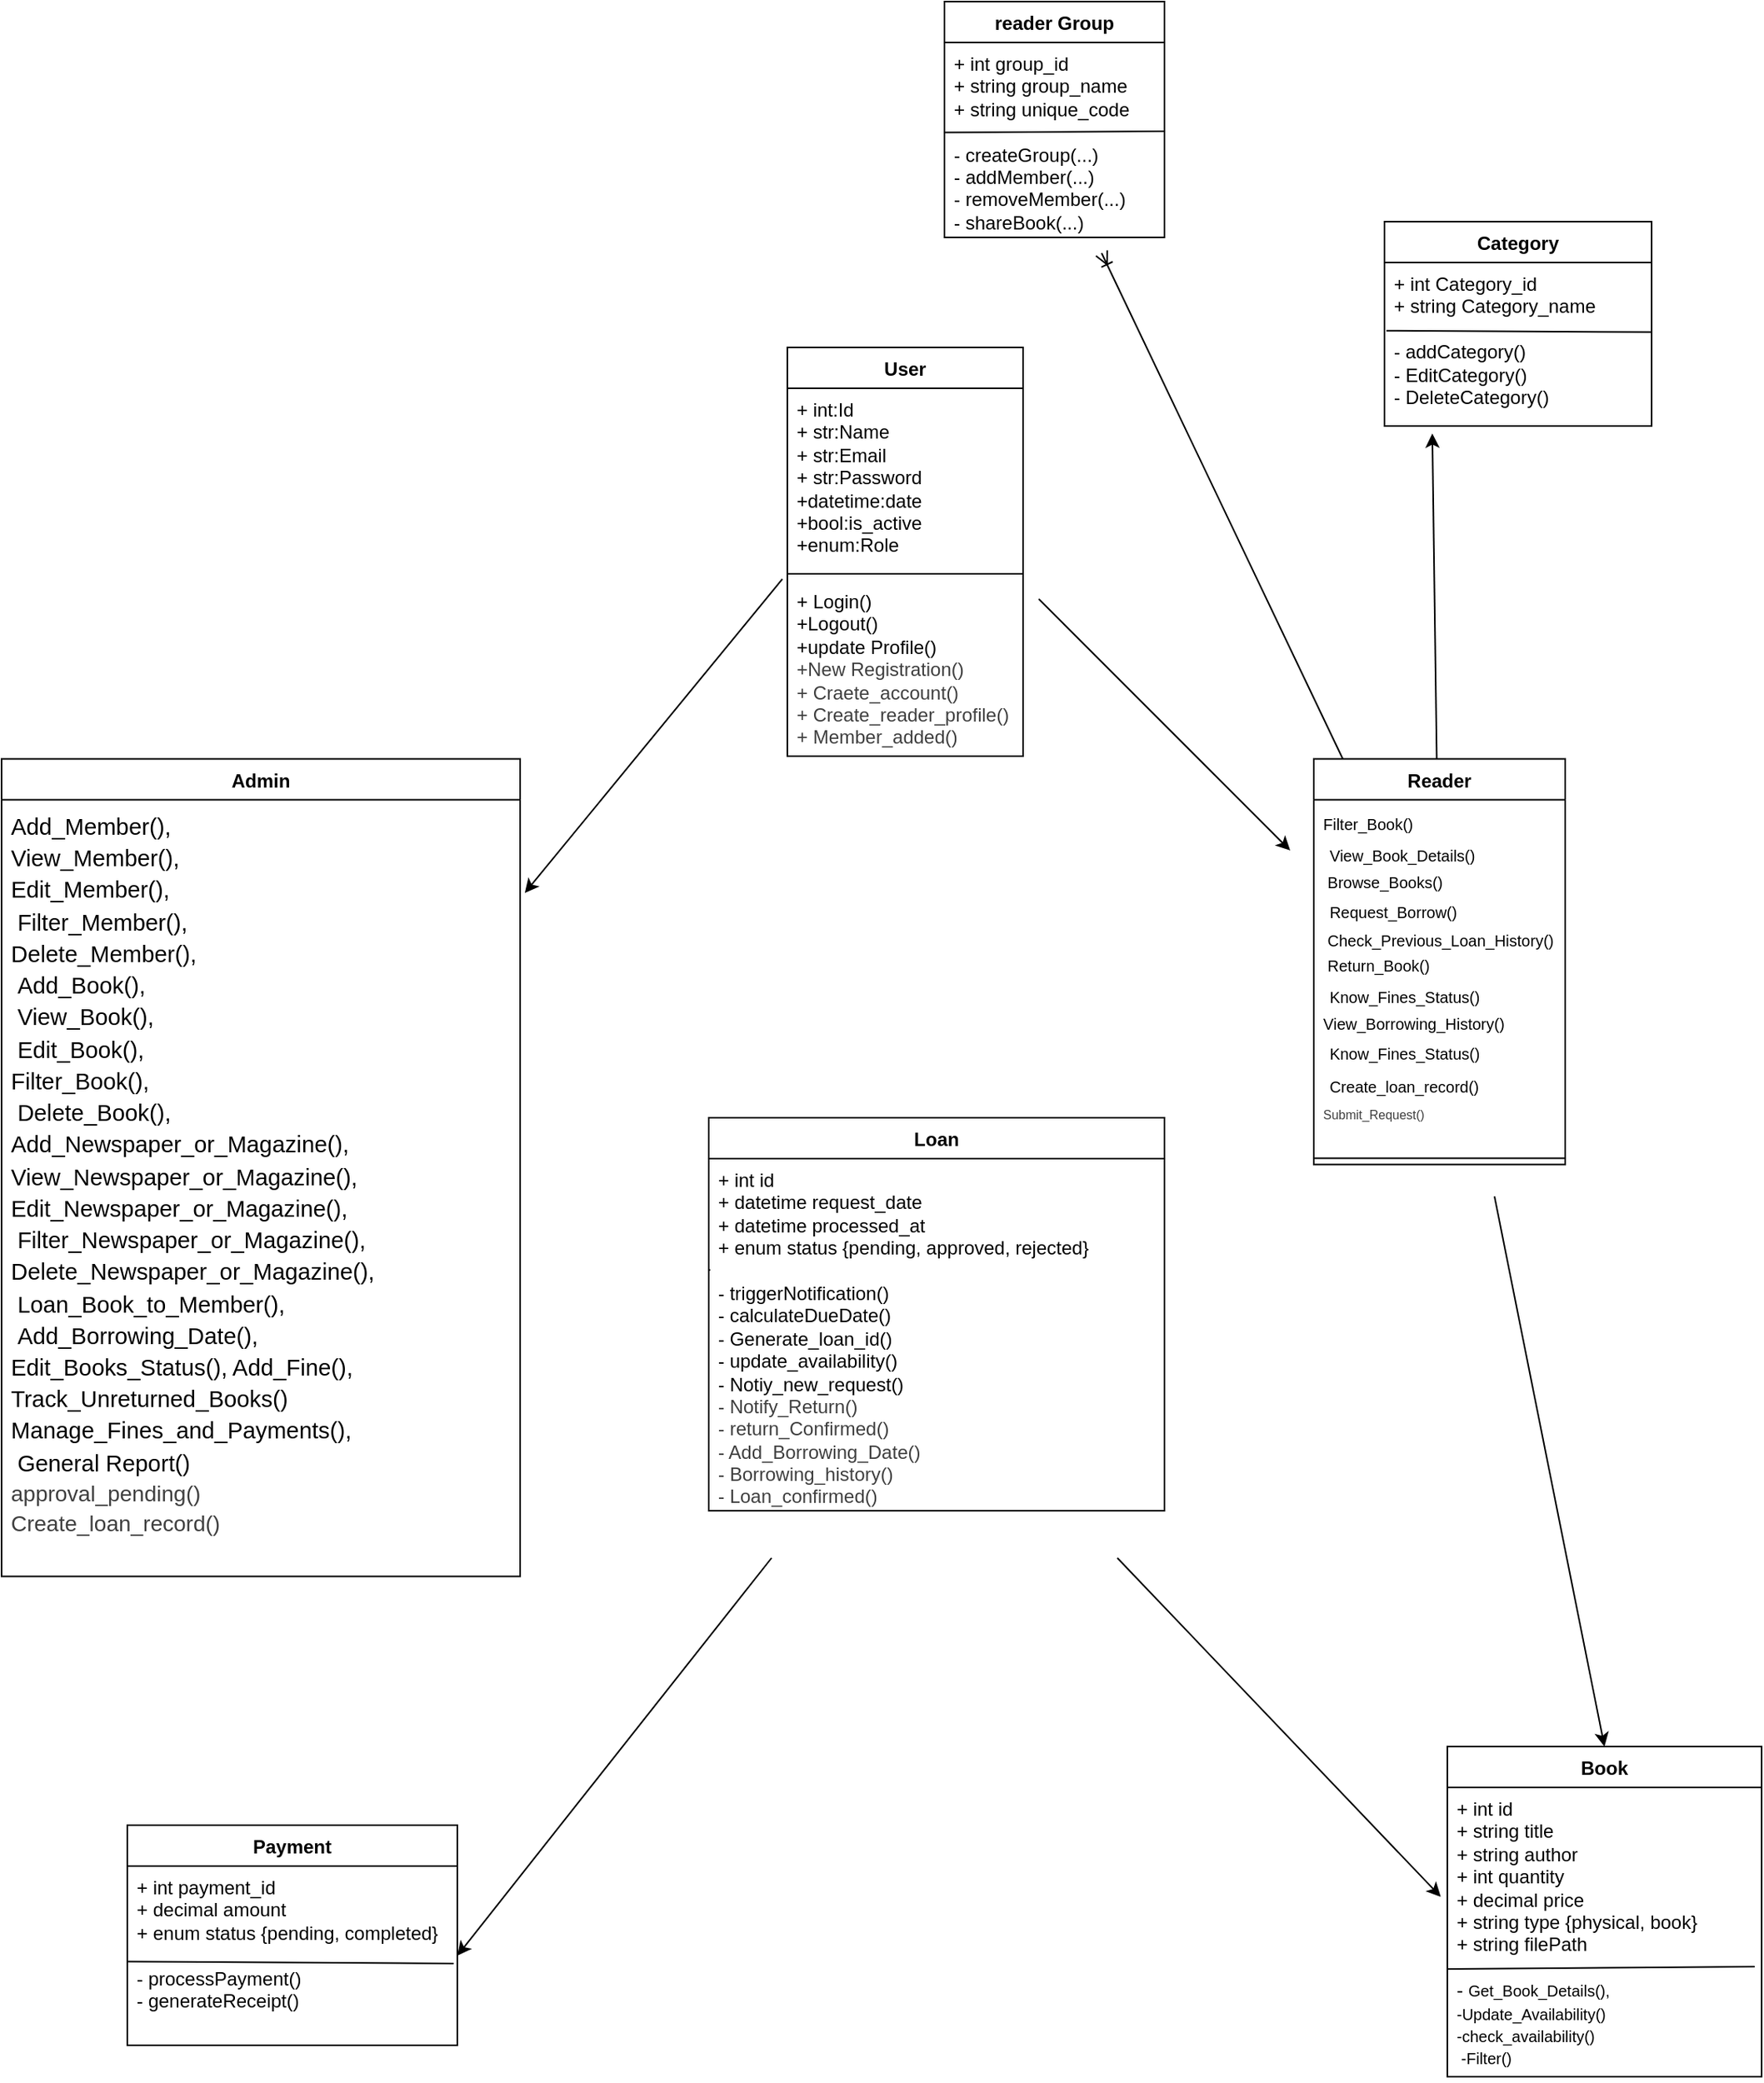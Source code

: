 <mxfile>
    <diagram id="x1e0RU7EgKKnYZVx7uau" name="Page-1">
        <mxGraphModel dx="5458" dy="1806" grid="1" gridSize="10" guides="1" tooltips="1" connect="1" arrows="1" fold="1" page="1" pageScale="1" pageWidth="850" pageHeight="1100" math="0" shadow="0">
            <root>
                <mxCell id="0"/>
                <mxCell id="1" parent="0"/>
                <mxCell id="2" value="User" style="swimlane;fontStyle=1;align=center;verticalAlign=top;childLayout=stackLayout;horizontal=1;startSize=26;horizontalStack=0;resizeParent=1;resizeParentMax=0;resizeLast=0;collapsible=1;marginBottom=0;whiteSpace=wrap;html=1;" parent="1" vertex="1">
                    <mxGeometry x="-2510" y="-70" width="150" height="260" as="geometry">
                        <mxRectangle x="-1910" y="150" width="70" height="30" as="alternateBounds"/>
                    </mxGeometry>
                </mxCell>
                <mxCell id="3" value="+ int:Id&lt;div&gt;&lt;div&gt;+ str:Name&lt;/div&gt;&lt;/div&gt;&lt;div&gt;+ str:Email&lt;/div&gt;&lt;div&gt;+ str:Password&lt;/div&gt;&lt;div&gt;+datetime:date&lt;/div&gt;&lt;div&gt;+bool:is_active&lt;/div&gt;&lt;div&gt;+enum:Role&lt;/div&gt;" style="text;strokeColor=none;fillColor=none;align=left;verticalAlign=top;spacingLeft=4;spacingRight=4;overflow=hidden;rotatable=0;points=[[0,0.5],[1,0.5]];portConstraint=eastwest;whiteSpace=wrap;html=1;" parent="2" vertex="1">
                    <mxGeometry y="26" width="150" height="114" as="geometry"/>
                </mxCell>
                <mxCell id="4" value="" style="line;strokeWidth=1;fillColor=none;align=left;verticalAlign=middle;spacingTop=-1;spacingLeft=3;spacingRight=3;rotatable=0;labelPosition=right;points=[];portConstraint=eastwest;strokeColor=inherit;" parent="2" vertex="1">
                    <mxGeometry y="140" width="150" height="8" as="geometry"/>
                </mxCell>
                <mxCell id="5" value="+ Login()&lt;div&gt;+Logout()&lt;/div&gt;&lt;div&gt;+update Profile()&lt;br&gt;&lt;span style=&quot;color: rgb(63, 63, 63);&quot;&gt;+New Registration()&lt;br&gt;+ Craete_account()&lt;br&gt;+ Create_reader_profile()&lt;br&gt;+&amp;nbsp;&lt;/span&gt;&lt;span style=&quot;color: rgb(63, 63, 63); text-align: center; text-wrap-mode: nowrap; background-color: transparent;&quot;&gt;&lt;font style=&quot;font-size: 12px;&quot;&gt;Member_added()&lt;/font&gt;&lt;/span&gt;&lt;/div&gt;" style="text;strokeColor=none;fillColor=none;align=left;verticalAlign=top;spacingLeft=4;spacingRight=4;overflow=hidden;rotatable=0;points=[[0,0.5],[1,0.5]];portConstraint=eastwest;whiteSpace=wrap;html=1;" parent="2" vertex="1">
                    <mxGeometry y="148" width="150" height="112" as="geometry"/>
                </mxCell>
                <mxCell id="97" style="edgeStyle=none;html=1;entryX=0.5;entryY=0;entryDx=0;entryDy=0;" parent="1" target="25" edge="1">
                    <mxGeometry relative="1" as="geometry">
                        <mxPoint x="-2060" y="470" as="sourcePoint"/>
                    </mxGeometry>
                </mxCell>
                <mxCell id="99" style="edgeStyle=none;html=1;endArrow=ERoneToMany;endFill=0;" parent="1" source="6" edge="1">
                    <mxGeometry relative="1" as="geometry">
                        <mxPoint x="-2310" y="-130.0" as="targetPoint"/>
                    </mxGeometry>
                </mxCell>
                <mxCell id="6" value="Reader" style="swimlane;fontStyle=1;align=center;verticalAlign=top;childLayout=stackLayout;horizontal=1;startSize=26;horizontalStack=0;resizeParent=1;resizeParentMax=0;resizeLast=0;collapsible=1;marginBottom=0;whiteSpace=wrap;html=1;" parent="1" vertex="1">
                    <mxGeometry x="-2175" y="191.75" width="160" height="258" as="geometry">
                        <mxRectangle x="-1910" y="150" width="70" height="30" as="alternateBounds"/>
                    </mxGeometry>
                </mxCell>
                <mxCell id="9" value="&lt;span id=&quot;docs-internal-guid-d5bd0649-7fff-efe1-2169-80392d77cdc2&quot;&gt;&lt;p style=&quot;line-height:1.38;margin-top:0pt;margin-bottom:0pt;&quot; dir=&quot;ltr&quot;&gt;&lt;span style=&quot;font-family: Arial, sans-serif; color: rgb(0, 0, 0); background-color: transparent; font-variant-numeric: normal; font-variant-east-asian: normal; font-variant-alternates: normal; font-variant-position: normal; font-variant-emoji: normal; vertical-align: baseline; white-space-collapse: preserve;&quot;&gt;&lt;font style=&quot;font-size: 10px;&quot;&gt;Filter_Book()&lt;/font&gt;&lt;/span&gt;&lt;/p&gt;&lt;p style=&quot;line-height:1.38;margin-top:0pt;margin-bottom:0pt;&quot; dir=&quot;ltr&quot;&gt;&lt;span style=&quot;font-size: 11pt; font-family: Arial, sans-serif; color: rgb(0, 0, 0); background-color: transparent; font-variant-numeric: normal; font-variant-east-asian: normal; font-variant-alternates: normal; font-variant-position: normal; font-variant-emoji: normal; vertical-align: baseline; white-space-collapse: preserve;&quot;&gt;&amp;nbsp;&lt;/span&gt;&lt;span style=&quot;font-family: Arial, sans-serif; color: rgb(0, 0, 0); background-color: transparent; font-variant-numeric: normal; font-variant-east-asian: normal; font-variant-alternates: normal; font-variant-position: normal; font-variant-emoji: normal; vertical-align: baseline; white-space-collapse: preserve;&quot;&gt;&lt;font style=&quot;font-size: 10px;&quot;&gt;View_Book_Details()&lt;/font&gt;&lt;/span&gt;&lt;/p&gt;&lt;p style=&quot;line-height:1.38;margin-top:0pt;margin-bottom:0pt;&quot; dir=&quot;ltr&quot;&gt;&lt;span style=&quot;font-family: Arial, sans-serif; color: rgb(0, 0, 0); background-color: transparent; font-variant-numeric: normal; font-variant-east-asian: normal; font-variant-alternates: normal; font-variant-position: normal; font-variant-emoji: normal; vertical-align: baseline; white-space-collapse: preserve;&quot;&gt;&lt;font style=&quot;font-size: 10px;&quot;&gt;&amp;nbsp;Browse_Books()&lt;/font&gt;&lt;/span&gt;&lt;/p&gt;&lt;p style=&quot;line-height:1.38;margin-top:0pt;margin-bottom:0pt;&quot; dir=&quot;ltr&quot;&gt;&lt;span style=&quot;font-size: 11pt; font-family: Arial, sans-serif; color: rgb(0, 0, 0); background-color: transparent; font-variant-numeric: normal; font-variant-east-asian: normal; font-variant-alternates: normal; font-variant-position: normal; font-variant-emoji: normal; vertical-align: baseline; white-space-collapse: preserve;&quot;&gt;&amp;nbsp;&lt;/span&gt;&lt;span style=&quot;font-family: Arial, sans-serif; color: rgb(0, 0, 0); background-color: transparent; font-variant-numeric: normal; font-variant-east-asian: normal; font-variant-alternates: normal; font-variant-position: normal; font-variant-emoji: normal; vertical-align: baseline; white-space-collapse: preserve;&quot;&gt;&lt;font style=&quot;font-size: 10px;&quot;&gt;Request_Borrow()&lt;/font&gt;&lt;/span&gt;&lt;/p&gt;&lt;p style=&quot;line-height:1.38;margin-top:0pt;margin-bottom:0pt;&quot; dir=&quot;ltr&quot;&gt;&lt;span style=&quot;font-family: Arial, sans-serif; color: rgb(0, 0, 0); background-color: transparent; font-variant-numeric: normal; font-variant-east-asian: normal; font-variant-alternates: normal; font-variant-position: normal; font-variant-emoji: normal; vertical-align: baseline; white-space-collapse: preserve;&quot;&gt;&lt;font style=&quot;font-size: 10px;&quot;&gt;&amp;nbsp;Check_Previous_Loan_History()&lt;/font&gt;&lt;/span&gt;&lt;/p&gt;&lt;p style=&quot;line-height:1.38;margin-top:0pt;margin-bottom:0pt;&quot; dir=&quot;ltr&quot;&gt;&lt;span style=&quot;font-family: Arial, sans-serif; color: rgb(0, 0, 0); background-color: transparent; font-variant-numeric: normal; font-variant-east-asian: normal; font-variant-alternates: normal; font-variant-position: normal; font-variant-emoji: normal; vertical-align: baseline; white-space-collapse: preserve;&quot;&gt;&lt;font style=&quot;font-size: 10px;&quot;&gt;&amp;nbsp;Return_Book()&lt;/font&gt;&lt;/span&gt;&lt;/p&gt;&lt;p style=&quot;line-height:1.38;margin-top:0pt;margin-bottom:0pt;&quot; dir=&quot;ltr&quot;&gt;&lt;span style=&quot;font-size: 11pt; font-family: Arial, sans-serif; color: rgb(0, 0, 0); background-color: transparent; font-variant-numeric: normal; font-variant-east-asian: normal; font-variant-alternates: normal; font-variant-position: normal; font-variant-emoji: normal; vertical-align: baseline; white-space-collapse: preserve;&quot;&gt;&amp;nbsp;&lt;/span&gt;&lt;span style=&quot;font-family: Arial, sans-serif; color: rgb(0, 0, 0); background-color: transparent; font-variant-numeric: normal; font-variant-east-asian: normal; font-variant-alternates: normal; font-variant-position: normal; font-variant-emoji: normal; vertical-align: baseline; white-space-collapse: preserve;&quot;&gt;&lt;font style=&quot;font-size: 10px;&quot;&gt;Know_Fines_Status()&lt;/font&gt;&lt;/span&gt;&lt;/p&gt;&lt;p style=&quot;line-height:1.38;margin-top:0pt;margin-bottom:0pt;&quot; dir=&quot;ltr&quot;&gt;&lt;span style=&quot;font-family: Arial, sans-serif; color: rgb(0, 0, 0); background-color: transparent; font-variant-numeric: normal; font-variant-east-asian: normal; font-variant-alternates: normal; font-variant-position: normal; font-variant-emoji: normal; vertical-align: baseline; white-space-collapse: preserve;&quot;&gt;&lt;font style=&quot;font-size: 10px;&quot;&gt;View_Borrowing_History()&lt;/font&gt;&lt;/span&gt;&lt;/p&gt;&lt;p style=&quot;line-height:1.38;margin-top:0pt;margin-bottom:0pt;&quot; dir=&quot;ltr&quot;&gt;&lt;span style=&quot;font-family: Arial, sans-serif; color: rgb(0, 0, 0); background-color: transparent; font-variant-numeric: normal; font-variant-east-asian: normal; font-variant-alternates: normal; font-variant-position: normal; font-variant-emoji: normal; vertical-align: baseline; white-space-collapse: preserve;&quot;&gt;&lt;font style=&quot;font-size: 10px;&quot;&gt;&lt;span style=&quot;font-variant-numeric: normal; font-variant-east-asian: normal; font-variant-alternates: normal; font-variant-position: normal; font-variant-emoji: normal; background-color: transparent; font-size: 11pt; vertical-align: baseline; color: rgb(0, 0, 0);&quot;&gt;&amp;nbsp;&lt;/span&gt;&lt;span style=&quot;font-size: 12px; font-variant-numeric: normal; font-variant-east-asian: normal; font-variant-alternates: normal; font-variant-position: normal; font-variant-emoji: normal; background-color: transparent; vertical-align: baseline; color: rgb(0, 0, 0);&quot;&gt;&lt;font style=&quot;font-size: 10px;&quot;&gt;Know_Fines_Status()&lt;br&gt;&lt;span style=&quot;font-variant-numeric: normal; font-variant-east-asian: normal; font-variant-alternates: normal; font-variant-position: normal; font-variant-emoji: normal; background-color: transparent; font-size: 11pt; vertical-align: baseline; color: rgb(0, 0, 0);&quot;&gt;&amp;nbsp;&lt;/span&gt;&lt;span style=&quot;font-size: 12px; font-variant-numeric: normal; font-variant-east-asian: normal; font-variant-alternates: normal; font-variant-position: normal; font-variant-emoji: normal; background-color: transparent; vertical-align: baseline; color: rgb(0, 0, 0);&quot;&gt;&lt;font style=&quot;font-size: 10px;&quot;&gt;Create_loan_record()&lt;br/&gt;&lt;span style=&quot;color: rgb(63, 63, 63); font-family: Helvetica; font-size: 8px; text-align: center; white-space: nowrap;&quot;&gt;Submit_Request()&lt;/span&gt;&lt;/font&gt;&lt;/span&gt;&lt;/font&gt;&lt;/span&gt;&lt;/font&gt;&lt;/span&gt;&lt;/p&gt;&lt;br&gt;&lt;/span&gt;" style="text;strokeColor=none;fillColor=none;align=left;verticalAlign=top;spacingLeft=4;spacingRight=4;overflow=hidden;rotatable=0;points=[[0,0.5],[1,0.5]];portConstraint=eastwest;whiteSpace=wrap;html=1;" parent="6" vertex="1">
                    <mxGeometry y="26" width="160" height="224" as="geometry"/>
                </mxCell>
                <mxCell id="7" value="" style="line;strokeWidth=1;fillColor=none;align=left;verticalAlign=middle;spacingTop=-1;spacingLeft=3;spacingRight=3;rotatable=0;labelPosition=right;points=[];portConstraint=eastwest;strokeColor=inherit;" parent="6" vertex="1">
                    <mxGeometry y="250" width="160" height="8" as="geometry"/>
                </mxCell>
                <mxCell id="19" value="Loan" style="swimlane;fontStyle=1;align=center;verticalAlign=top;childLayout=stackLayout;horizontal=1;startSize=26;horizontalStack=0;resizeParent=1;resizeParentMax=0;resizeLast=0;collapsible=1;marginBottom=0;whiteSpace=wrap;html=1;" parent="1" vertex="1">
                    <mxGeometry x="-2560" y="420" width="290" height="250" as="geometry">
                        <mxRectangle x="-1910" y="150" width="70" height="30" as="alternateBounds"/>
                    </mxGeometry>
                </mxCell>
                <mxCell id="20" value="&lt;div&gt;&lt;font color=&quot;#000000&quot;&gt;+ int id&lt;/font&gt;&lt;/div&gt;&lt;div&gt;&lt;font color=&quot;#000000&quot;&gt;+ datetime request_date&lt;/font&gt;&lt;/div&gt;&lt;div&gt;&lt;font color=&quot;#000000&quot;&gt;+ datetime processed_at&lt;/font&gt;&lt;/div&gt;&lt;div&gt;&lt;font color=&quot;#000000&quot;&gt;+ enum status {pending, approved, rejected}&lt;/font&gt;&lt;/div&gt;&lt;div&gt;&lt;br&gt;&lt;/div&gt;&lt;div&gt;&lt;font color=&quot;#000000&quot;&gt;- triggerNotification()&amp;nbsp;&lt;/font&gt;&lt;/div&gt;&lt;div&gt;&lt;font color=&quot;#000000&quot;&gt;- calculateDueDate()&lt;br&gt;&lt;span style=&quot;color: rgb(0, 0, 0);&quot;&gt;- Generate_loan_id()&lt;/span&gt;&lt;/font&gt;&lt;/div&gt;&lt;div&gt;&lt;font color=&quot;#000000&quot;&gt;- update_availability&lt;/font&gt;&lt;span style=&quot;color: rgb(0, 0, 0); background-color: transparent;&quot;&gt;()&lt;br&gt;&lt;/span&gt;&lt;span style=&quot;background-color: transparent;&quot;&gt;- Notiy_new_request&lt;/span&gt;&lt;span style=&quot;color: rgb(0, 0, 0); background-color: transparent;&quot;&gt;()&lt;/span&gt;&lt;span style=&quot;background-color: transparent;&quot;&gt;&amp;nbsp;&lt;br&gt;&lt;/span&gt;&lt;span style=&quot;color: rgb(63, 63, 63); text-align: center; text-wrap-mode: nowrap;&quot;&gt;&lt;font style=&quot;font-size: 12px;&quot;&gt;- Notify_Return()&lt;br&gt;&lt;span style=&quot;color: rgb(63, 63, 63);&quot;&gt;- return_Confirmed()&lt;br&gt;&lt;span style=&quot;color: rgb(63, 63, 63);&quot;&gt;- Add_Borrowing_Date()&lt;br&gt;- Borrowing_history()&lt;/span&gt;&lt;/span&gt;&lt;/font&gt;&lt;/span&gt;&lt;span style=&quot;background-color: transparent;&quot;&gt;&lt;/span&gt;&lt;/div&gt;&lt;div&gt;&lt;span style=&quot;color: rgb(63, 63, 63); text-align: center; text-wrap-mode: nowrap;&quot;&gt;&lt;font style=&quot;font-size: 12px;&quot;&gt;&lt;span style=&quot;color: rgb(63, 63, 63);&quot;&gt;&lt;span style=&quot;color: rgb(63, 63, 63);&quot;&gt;- Loan_confirmed()&lt;/span&gt;&lt;/span&gt;&lt;/font&gt;&lt;/span&gt;&lt;/div&gt;" style="text;strokeColor=none;fillColor=none;align=left;verticalAlign=top;spacingLeft=4;spacingRight=4;overflow=hidden;rotatable=0;points=[[0,0.5],[1,0.5]];portConstraint=eastwest;whiteSpace=wrap;html=1;" parent="19" vertex="1">
                    <mxGeometry y="26" width="290" height="224" as="geometry"/>
                </mxCell>
                <mxCell id="21" value="" style="endArrow=none;html=1;exitX=0;exitY=0.5;exitDx=0;exitDy=0;" parent="19" target="20" edge="1">
                    <mxGeometry width="50" height="50" relative="1" as="geometry">
                        <mxPoint x="1" y="96.92" as="sourcePoint"/>
                        <mxPoint x="200" y="96.92" as="targetPoint"/>
                    </mxGeometry>
                </mxCell>
                <mxCell id="23" value="Admin" style="swimlane;fontStyle=1;align=center;verticalAlign=top;childLayout=stackLayout;horizontal=1;startSize=26;horizontalStack=0;resizeParent=1;resizeParentMax=0;resizeLast=0;collapsible=1;marginBottom=0;whiteSpace=wrap;html=1;" parent="1" vertex="1">
                    <mxGeometry x="-3010" y="191.75" width="330" height="520" as="geometry">
                        <mxRectangle x="-1910" y="150" width="70" height="30" as="alternateBounds"/>
                    </mxGeometry>
                </mxCell>
                <mxCell id="24" value="&lt;span id=&quot;docs-internal-guid-f97162eb-7fff-5e05-7765-bbf70a759b67&quot;&gt;&lt;p style=&quot;line-height:1.38;margin-top:0pt;margin-bottom:0pt;&quot; dir=&quot;ltr&quot;&gt;&lt;span style=&quot;font-size: 11pt; font-family: Arial, sans-serif; color: rgb(0, 0, 0); background-color: transparent; font-variant-numeric: normal; font-variant-east-asian: normal; font-variant-alternates: normal; font-variant-position: normal; font-variant-emoji: normal; vertical-align: baseline; white-space-collapse: preserve;&quot;&gt;Add_Member(),&lt;/span&gt;&lt;/p&gt;&lt;p style=&quot;line-height:1.38;margin-top:0pt;margin-bottom:0pt;&quot; dir=&quot;ltr&quot;&gt;&lt;span style=&quot;font-size: 11pt; font-family: Arial, sans-serif; color: rgb(0, 0, 0); background-color: transparent; font-variant-numeric: normal; font-variant-east-asian: normal; font-variant-alternates: normal; font-variant-position: normal; font-variant-emoji: normal; vertical-align: baseline; white-space-collapse: preserve;&quot;&gt;View_Member(),&amp;nbsp;&lt;/span&gt;&lt;/p&gt;&lt;p style=&quot;line-height:1.38;margin-top:0pt;margin-bottom:0pt;&quot; dir=&quot;ltr&quot;&gt;&lt;span style=&quot;font-size: 11pt; font-family: Arial, sans-serif; color: rgb(0, 0, 0); background-color: transparent; font-variant-numeric: normal; font-variant-east-asian: normal; font-variant-alternates: normal; font-variant-position: normal; font-variant-emoji: normal; vertical-align: baseline; white-space-collapse: preserve;&quot;&gt;Edit_Member(),&lt;/span&gt;&lt;/p&gt;&lt;p style=&quot;line-height:1.38;margin-top:0pt;margin-bottom:0pt;&quot; dir=&quot;ltr&quot;&gt;&lt;span style=&quot;font-size: 11pt; font-family: Arial, sans-serif; color: rgb(0, 0, 0); background-color: transparent; font-variant-numeric: normal; font-variant-east-asian: normal; font-variant-alternates: normal; font-variant-position: normal; font-variant-emoji: normal; vertical-align: baseline; white-space-collapse: preserve;&quot;&gt;&amp;nbsp;Filter_Member(),&amp;nbsp;&lt;/span&gt;&lt;/p&gt;&lt;p style=&quot;line-height:1.38;margin-top:0pt;margin-bottom:0pt;&quot; dir=&quot;ltr&quot;&gt;&lt;span style=&quot;font-size: 11pt; font-family: Arial, sans-serif; color: rgb(0, 0, 0); background-color: transparent; font-variant-numeric: normal; font-variant-east-asian: normal; font-variant-alternates: normal; font-variant-position: normal; font-variant-emoji: normal; vertical-align: baseline; white-space-collapse: preserve;&quot;&gt;Delete_Member(),&lt;/span&gt;&lt;/p&gt;&lt;p style=&quot;line-height:1.38;margin-top:0pt;margin-bottom:0pt;&quot; dir=&quot;ltr&quot;&gt;&lt;span style=&quot;font-size: 11pt; font-family: Arial, sans-serif; color: rgb(0, 0, 0); background-color: transparent; font-variant-numeric: normal; font-variant-east-asian: normal; font-variant-alternates: normal; font-variant-position: normal; font-variant-emoji: normal; vertical-align: baseline; white-space-collapse: preserve;&quot;&gt;&amp;nbsp;Add_Book(),&lt;/span&gt;&lt;/p&gt;&lt;p style=&quot;line-height:1.38;margin-top:0pt;margin-bottom:0pt;&quot; dir=&quot;ltr&quot;&gt;&lt;span style=&quot;font-size: 11pt; font-family: Arial, sans-serif; color: rgb(0, 0, 0); background-color: transparent; font-variant-numeric: normal; font-variant-east-asian: normal; font-variant-alternates: normal; font-variant-position: normal; font-variant-emoji: normal; vertical-align: baseline; white-space-collapse: preserve;&quot;&gt;&amp;nbsp;View_Book(),&lt;/span&gt;&lt;/p&gt;&lt;p style=&quot;line-height:1.38;margin-top:0pt;margin-bottom:0pt;&quot; dir=&quot;ltr&quot;&gt;&lt;span style=&quot;font-size: 11pt; font-family: Arial, sans-serif; color: rgb(0, 0, 0); background-color: transparent; font-variant-numeric: normal; font-variant-east-asian: normal; font-variant-alternates: normal; font-variant-position: normal; font-variant-emoji: normal; vertical-align: baseline; white-space-collapse: preserve;&quot;&gt;&amp;nbsp;Edit_Book(),&amp;nbsp;&lt;/span&gt;&lt;/p&gt;&lt;p style=&quot;line-height:1.38;margin-top:0pt;margin-bottom:0pt;&quot; dir=&quot;ltr&quot;&gt;&lt;span style=&quot;font-size: 11pt; font-family: Arial, sans-serif; color: rgb(0, 0, 0); background-color: transparent; font-variant-numeric: normal; font-variant-east-asian: normal; font-variant-alternates: normal; font-variant-position: normal; font-variant-emoji: normal; vertical-align: baseline; white-space-collapse: preserve;&quot;&gt;Filter_Book(),&lt;/span&gt;&lt;/p&gt;&lt;p style=&quot;line-height:1.38;margin-top:0pt;margin-bottom:0pt;&quot; dir=&quot;ltr&quot;&gt;&lt;span style=&quot;font-size: 11pt; font-family: Arial, sans-serif; color: rgb(0, 0, 0); background-color: transparent; font-variant-numeric: normal; font-variant-east-asian: normal; font-variant-alternates: normal; font-variant-position: normal; font-variant-emoji: normal; vertical-align: baseline; white-space-collapse: preserve;&quot;&gt;&amp;nbsp;Delete_Book(),&amp;nbsp;&lt;/span&gt;&lt;/p&gt;&lt;p style=&quot;line-height:1.38;margin-top:0pt;margin-bottom:0pt;&quot; dir=&quot;ltr&quot;&gt;&lt;span style=&quot;font-size: 11pt; font-family: Arial, sans-serif; color: rgb(0, 0, 0); background-color: transparent; font-variant-numeric: normal; font-variant-east-asian: normal; font-variant-alternates: normal; font-variant-position: normal; font-variant-emoji: normal; vertical-align: baseline; white-space-collapse: preserve;&quot;&gt;Add_Newspaper_or_Magazine(),&amp;nbsp;&lt;/span&gt;&lt;/p&gt;&lt;p style=&quot;line-height:1.38;margin-top:0pt;margin-bottom:0pt;&quot; dir=&quot;ltr&quot;&gt;&lt;span style=&quot;font-size: 11pt; font-family: Arial, sans-serif; color: rgb(0, 0, 0); background-color: transparent; font-variant-numeric: normal; font-variant-east-asian: normal; font-variant-alternates: normal; font-variant-position: normal; font-variant-emoji: normal; vertical-align: baseline; white-space-collapse: preserve;&quot;&gt;View_Newspaper_or_Magazine(),&amp;nbsp;&lt;/span&gt;&lt;/p&gt;&lt;p style=&quot;line-height:1.38;margin-top:0pt;margin-bottom:0pt;&quot; dir=&quot;ltr&quot;&gt;&lt;span style=&quot;font-size: 11pt; font-family: Arial, sans-serif; color: rgb(0, 0, 0); background-color: transparent; font-variant-numeric: normal; font-variant-east-asian: normal; font-variant-alternates: normal; font-variant-position: normal; font-variant-emoji: normal; vertical-align: baseline; white-space-collapse: preserve;&quot;&gt;Edit_Newspaper_or_Magazine(),&lt;/span&gt;&lt;/p&gt;&lt;p style=&quot;line-height:1.38;margin-top:0pt;margin-bottom:0pt;&quot; dir=&quot;ltr&quot;&gt;&lt;span style=&quot;font-size: 11pt; font-family: Arial, sans-serif; color: rgb(0, 0, 0); background-color: transparent; font-variant-numeric: normal; font-variant-east-asian: normal; font-variant-alternates: normal; font-variant-position: normal; font-variant-emoji: normal; vertical-align: baseline; white-space-collapse: preserve;&quot;&gt;&amp;nbsp;Filter_Newspaper_or_Magazine(),&amp;nbsp;&lt;/span&gt;&lt;/p&gt;&lt;p style=&quot;line-height:1.38;margin-top:0pt;margin-bottom:0pt;&quot; dir=&quot;ltr&quot;&gt;&lt;span style=&quot;font-size: 11pt; font-family: Arial, sans-serif; color: rgb(0, 0, 0); background-color: transparent; font-variant-numeric: normal; font-variant-east-asian: normal; font-variant-alternates: normal; font-variant-position: normal; font-variant-emoji: normal; vertical-align: baseline; white-space-collapse: preserve;&quot;&gt;Delete_Newspaper_or_Magazine(),&lt;/span&gt;&lt;/p&gt;&lt;p style=&quot;line-height:1.38;margin-top:0pt;margin-bottom:0pt;&quot; dir=&quot;ltr&quot;&gt;&lt;span style=&quot;font-size: 11pt; font-family: Arial, sans-serif; color: rgb(0, 0, 0); background-color: transparent; font-variant-numeric: normal; font-variant-east-asian: normal; font-variant-alternates: normal; font-variant-position: normal; font-variant-emoji: normal; vertical-align: baseline; white-space-collapse: preserve;&quot;&gt;&amp;nbsp;Loan_Book_to_Member(),&lt;/span&gt;&lt;/p&gt;&lt;p style=&quot;line-height:1.38;margin-top:0pt;margin-bottom:0pt;&quot; dir=&quot;ltr&quot;&gt;&lt;span style=&quot;font-size: 11pt; font-family: Arial, sans-serif; color: rgb(0, 0, 0); background-color: transparent; font-variant-numeric: normal; font-variant-east-asian: normal; font-variant-alternates: normal; font-variant-position: normal; font-variant-emoji: normal; vertical-align: baseline; white-space-collapse: preserve;&quot;&gt;&amp;nbsp;Add_Borrowing_Date(),&amp;nbsp;&lt;/span&gt;&lt;/p&gt;&lt;p style=&quot;line-height:1.38;margin-top:0pt;margin-bottom:0pt;&quot; dir=&quot;ltr&quot;&gt;&lt;span style=&quot;font-size: 11pt; font-family: Arial, sans-serif; color: rgb(0, 0, 0); background-color: transparent; font-variant-numeric: normal; font-variant-east-asian: normal; font-variant-alternates: normal; font-variant-position: normal; font-variant-emoji: normal; vertical-align: baseline; white-space-collapse: preserve;&quot;&gt;Edit_Books_Status(), Add_Fine(),&amp;nbsp;&lt;/span&gt;&lt;/p&gt;&lt;p style=&quot;line-height:1.38;margin-top:0pt;margin-bottom:0pt;&quot; dir=&quot;ltr&quot;&gt;&lt;span style=&quot;font-size: 11pt; font-family: Arial, sans-serif; color: rgb(0, 0, 0); background-color: transparent; font-variant-numeric: normal; font-variant-east-asian: normal; font-variant-alternates: normal; font-variant-position: normal; font-variant-emoji: normal; vertical-align: baseline; white-space-collapse: preserve;&quot;&gt;Track_Unreturned_Books()&lt;/span&gt;&lt;/p&gt;&lt;p style=&quot;line-height:1.38;margin-top:0pt;margin-bottom:0pt;&quot; dir=&quot;ltr&quot;&gt;&lt;span style=&quot;font-size: 11pt; font-family: Arial, sans-serif; color: rgb(0, 0, 0); background-color: transparent; font-variant-numeric: normal; font-variant-east-asian: normal; font-variant-alternates: normal; font-variant-position: normal; font-variant-emoji: normal; vertical-align: baseline; white-space-collapse: preserve;&quot;&gt;Manage_Fines_and_Payments(),&lt;/span&gt;&lt;/p&gt;&lt;p style=&quot;line-height:1.38;margin-top:0pt;margin-bottom:0pt;&quot; dir=&quot;ltr&quot;&gt;&lt;span style=&quot;font-family: Arial, sans-serif; color: rgb(0, 0, 0); background-color: transparent; font-variant-numeric: normal; font-variant-east-asian: normal; font-variant-alternates: normal; font-variant-position: normal; font-variant-emoji: normal; vertical-align: baseline; white-space-collapse: preserve;&quot;&gt;&lt;span style=&quot;font-size: 11pt;&quot;&gt;&amp;nbsp;General Report()&lt;br&gt;&lt;/span&gt;&lt;span style=&quot;color: rgb(63, 63, 63); font-family: Helvetica; text-align: center; white-space: nowrap;&quot;&gt;&lt;font style=&quot;font-size: 14px;&quot;&gt;approval_pending()&lt;br&gt;Create_loan_record()&lt;/font&gt;&lt;/span&gt;&lt;/span&gt;&lt;/p&gt;&lt;div&gt;&lt;span style=&quot;font-size: 11pt; font-family: Arial, sans-serif; color: rgb(0, 0, 0); background-color: transparent; font-variant-numeric: normal; font-variant-east-asian: normal; font-variant-alternates: normal; font-variant-position: normal; font-variant-emoji: normal; vertical-align: baseline; white-space-collapse: preserve;&quot;&gt;&lt;br&gt;&lt;/span&gt;&lt;/div&gt;&lt;/span&gt;" style="text;strokeColor=none;fillColor=none;align=left;verticalAlign=top;spacingLeft=4;spacingRight=4;overflow=hidden;rotatable=0;points=[[0,0.5],[1,0.5]];portConstraint=eastwest;whiteSpace=wrap;html=1;" parent="23" vertex="1">
                    <mxGeometry y="26" width="330" height="494" as="geometry"/>
                </mxCell>
                <mxCell id="25" value="Book" style="swimlane;fontStyle=1;align=center;verticalAlign=top;childLayout=stackLayout;horizontal=1;startSize=26;horizontalStack=0;resizeParent=1;resizeParentMax=0;resizeLast=0;collapsible=1;marginBottom=0;whiteSpace=wrap;html=1;" parent="1" vertex="1">
                    <mxGeometry x="-2090" y="820" width="200" height="210" as="geometry">
                        <mxRectangle x="-1910" y="150" width="70" height="30" as="alternateBounds"/>
                    </mxGeometry>
                </mxCell>
                <mxCell id="27" value="&lt;div&gt;&lt;font color=&quot;#000000&quot;&gt;+ int id&amp;nbsp;&lt;/font&gt;&lt;/div&gt;&lt;div&gt;&lt;span style=&quot;background-color: transparent;&quot;&gt;+ string title&lt;/span&gt;&lt;/div&gt;&lt;div&gt;&lt;font color=&quot;#000000&quot;&gt;+ string author&amp;nbsp;&lt;/font&gt;&lt;/div&gt;&lt;div&gt;&lt;font color=&quot;#000000&quot;&gt;+ int quantity&amp;nbsp;&lt;/font&gt;&lt;/div&gt;&lt;div&gt;&lt;font color=&quot;#000000&quot;&gt;+ decimal price&amp;nbsp;&lt;/font&gt;&lt;/div&gt;&lt;div&gt;&lt;font color=&quot;#000000&quot;&gt;+ string type {physical, book}&amp;nbsp;&lt;/font&gt;&lt;/div&gt;&lt;div&gt;&lt;font color=&quot;#000000&quot;&gt;+ string filePath&lt;/font&gt;&lt;/div&gt;&lt;div&gt;&lt;span style=&quot;background-color: transparent;&quot;&gt;&amp;nbsp; &amp;nbsp; &amp;nbsp; &amp;nbsp; &amp;nbsp;&amp;nbsp;&lt;/span&gt;&lt;/div&gt;&lt;div&gt;&lt;font color=&quot;#000000&quot;&gt;-&amp;nbsp;&lt;font style=&quot;font-size: 10px;&quot;&gt;&lt;span style=&quot;background-color: transparent; color: rgb(0, 0, 0); font-family: Arial, sans-serif; white-space-collapse: preserve;&quot;&gt;Get_Book_Details(),&amp;nbsp;&lt;/span&gt;&lt;br&gt;&lt;/font&gt;&lt;/font&gt;&lt;/div&gt;&lt;span id=&quot;docs-internal-guid-9811c432-7fff-8632-055f-a0bd40a76b2c&quot;&gt;&lt;p style=&quot;line-height:1.2;margin-top:0pt;margin-bottom:0pt;&quot; dir=&quot;ltr&quot;&gt;&lt;span style=&quot;font-family: Arial, sans-serif; color: rgb(0, 0, 0); background-color: transparent; font-variant-numeric: normal; font-variant-east-asian: normal; font-variant-alternates: normal; font-variant-position: normal; font-variant-emoji: normal; vertical-align: baseline; white-space-collapse: preserve;&quot;&gt;&lt;font style=&quot;font-size: 10px;&quot;&gt;-Update_Availability()&lt;/font&gt;&lt;/span&gt;&lt;/p&gt;&lt;p style=&quot;line-height:1.2;margin-top:0pt;margin-bottom:0pt;&quot; dir=&quot;ltr&quot;&gt;&lt;span style=&quot;font-family: Arial, sans-serif; color: rgb(0, 0, 0); background-color: transparent; font-variant-numeric: normal; font-variant-east-asian: normal; font-variant-alternates: normal; font-variant-position: normal; font-variant-emoji: normal; vertical-align: baseline; white-space-collapse: preserve;&quot;&gt;&lt;font style=&quot;font-size: 10px;&quot;&gt;-check_availability()&lt;/font&gt;&lt;/span&gt;&lt;/p&gt;&lt;p style=&quot;line-height:1.2;margin-top:0pt;margin-bottom:0pt;&quot; dir=&quot;ltr&quot;&gt;&lt;span style=&quot;font-family: Arial, sans-serif; color: rgb(0, 0, 0); background-color: transparent; font-variant-numeric: normal; font-variant-east-asian: normal; font-variant-alternates: normal; font-variant-position: normal; font-variant-emoji: normal; vertical-align: baseline; white-space-collapse: preserve;&quot;&gt;&lt;font style=&quot;font-size: 10px;&quot;&gt;&amp;nbsp;-Filter()&lt;/font&gt;&lt;/span&gt;&lt;/p&gt;&lt;div&gt;&lt;span style=&quot;font-size: 11pt; font-family: Arial, sans-serif; color: rgb(0, 0, 0); background-color: transparent; font-variant-numeric: normal; font-variant-east-asian: normal; font-variant-alternates: normal; font-variant-position: normal; font-variant-emoji: normal; vertical-align: baseline; white-space-collapse: preserve;&quot;&gt;&lt;br&gt;&lt;/span&gt;&lt;/div&gt;&lt;/span&gt;" style="text;strokeColor=none;fillColor=none;align=left;verticalAlign=top;spacingLeft=4;spacingRight=4;overflow=hidden;rotatable=0;points=[[0,0.5],[1,0.5]];portConstraint=eastwest;whiteSpace=wrap;html=1;" parent="25" vertex="1">
                    <mxGeometry y="26" width="200" height="184" as="geometry"/>
                </mxCell>
                <mxCell id="28" value="" style="endArrow=none;html=1;exitX=0.007;exitY=0.7;exitDx=0;exitDy=0;exitPerimeter=0;entryX=0.985;entryY=0.692;entryDx=0;entryDy=0;entryPerimeter=0;" parent="25" edge="1">
                    <mxGeometry width="50" height="50" relative="1" as="geometry">
                        <mxPoint x="9.104e-14" y="141.47" as="sourcePoint"/>
                        <mxPoint x="195.6" y="139.998" as="targetPoint"/>
                    </mxGeometry>
                </mxCell>
                <mxCell id="29" value="Category" style="swimlane;fontStyle=1;align=center;verticalAlign=top;childLayout=stackLayout;horizontal=1;startSize=26;horizontalStack=0;resizeParent=1;resizeParentMax=0;resizeLast=0;collapsible=1;marginBottom=0;whiteSpace=wrap;html=1;" parent="1" vertex="1">
                    <mxGeometry x="-2130" y="-150" width="170" height="130" as="geometry">
                        <mxRectangle x="-1910" y="150" width="70" height="30" as="alternateBounds"/>
                    </mxGeometry>
                </mxCell>
                <mxCell id="30" value="" style="endArrow=none;html=1;exitX=0.007;exitY=0.417;exitDx=0;exitDy=0;exitPerimeter=0;" parent="29" source="31" edge="1">
                    <mxGeometry width="50" height="50" relative="1" as="geometry">
                        <mxPoint x="-29" y="70.25" as="sourcePoint"/>
                        <mxPoint x="170" y="70.25" as="targetPoint"/>
                    </mxGeometry>
                </mxCell>
                <mxCell id="31" value="&lt;div&gt;&lt;font&gt;+ int Category_id&amp;nbsp;&lt;/font&gt;&lt;/div&gt;&lt;div&gt;&lt;font&gt;+ string Category_name&amp;nbsp;&lt;/font&gt;&lt;/div&gt;&lt;div&gt;&lt;br&gt;&lt;/div&gt;&lt;div&gt;&lt;font&gt;- addCategory()&lt;/font&gt;&lt;/div&gt;&lt;div&gt;&lt;font&gt;- EditCategory()&lt;/font&gt;&lt;/div&gt;&lt;div&gt;&lt;font&gt;- DeleteCategory()&amp;nbsp;&lt;/font&gt;&lt;/div&gt;&lt;div&gt;&lt;br&gt;&lt;/div&gt;" style="text;strokeColor=none;fillColor=none;align=left;verticalAlign=top;spacingLeft=4;spacingRight=4;overflow=hidden;rotatable=0;points=[[0,0.5],[1,0.5]];portConstraint=eastwest;whiteSpace=wrap;html=1;" parent="29" vertex="1">
                    <mxGeometry y="26" width="170" height="104" as="geometry"/>
                </mxCell>
                <mxCell id="32" value="reader Group" style="swimlane;fontStyle=1;align=center;verticalAlign=top;childLayout=stackLayout;horizontal=1;startSize=26;horizontalStack=0;resizeParent=1;resizeParentMax=0;resizeLast=0;collapsible=1;marginBottom=0;whiteSpace=wrap;html=1;" parent="1" vertex="1">
                    <mxGeometry x="-2410" y="-290.0" width="140" height="150" as="geometry">
                        <mxRectangle x="-1910" y="150" width="70" height="30" as="alternateBounds"/>
                    </mxGeometry>
                </mxCell>
                <mxCell id="33" value="" style="endArrow=none;html=1;exitX=0;exitY=0.5;exitDx=0;exitDy=0;entryX=0.999;entryY=0.456;entryDx=0;entryDy=0;entryPerimeter=0;" parent="32" target="34" edge="1">
                    <mxGeometry width="50" height="50" relative="1" as="geometry">
                        <mxPoint y="83.25" as="sourcePoint"/>
                        <mxPoint x="199" y="83.25" as="targetPoint"/>
                    </mxGeometry>
                </mxCell>
                <mxCell id="34" value="&lt;div&gt;&lt;font color=&quot;#000000&quot;&gt;+ int group_id&amp;nbsp;&lt;/font&gt;&lt;/div&gt;&lt;div&gt;&lt;font color=&quot;#000000&quot;&gt;+ string group_name&amp;nbsp;&lt;/font&gt;&lt;/div&gt;&lt;div&gt;&lt;font color=&quot;#000000&quot;&gt;+ string unique_code&amp;nbsp;&lt;/font&gt;&lt;/div&gt;&lt;div&gt;&lt;br&gt;&lt;/div&gt;&lt;div&gt;&lt;font color=&quot;#000000&quot;&gt;- createGroup(...)&lt;/font&gt;&lt;/div&gt;&lt;div&gt;&lt;font color=&quot;#000000&quot;&gt;- addMember(...)&lt;/font&gt;&lt;/div&gt;&lt;div&gt;&lt;font color=&quot;#000000&quot;&gt;- removeMember(...)&amp;nbsp;&lt;/font&gt;&lt;/div&gt;&lt;div&gt;&lt;font color=&quot;#000000&quot;&gt;- shareBook(...)&amp;nbsp;&lt;/font&gt;&lt;/div&gt;" style="text;strokeColor=none;fillColor=none;align=left;verticalAlign=top;spacingLeft=4;spacingRight=4;overflow=hidden;rotatable=0;points=[[0,0.5],[1,0.5]];portConstraint=eastwest;whiteSpace=wrap;html=1;" parent="32" vertex="1">
                    <mxGeometry y="26" width="140" height="124" as="geometry"/>
                </mxCell>
                <mxCell id="35" value="Payment" style="swimlane;fontStyle=1;align=center;verticalAlign=top;childLayout=stackLayout;horizontal=1;startSize=26;horizontalStack=0;resizeParent=1;resizeParentMax=0;resizeLast=0;collapsible=1;marginBottom=0;whiteSpace=wrap;html=1;" parent="1" vertex="1">
                    <mxGeometry x="-2930" y="870" width="210" height="140" as="geometry">
                        <mxRectangle x="-1910" y="150" width="70" height="30" as="alternateBounds"/>
                    </mxGeometry>
                </mxCell>
                <mxCell id="37" value="" style="endArrow=none;html=1;exitX=0;exitY=0.5;exitDx=0;exitDy=0;entryX=0.989;entryY=0.544;entryDx=0;entryDy=0;entryPerimeter=0;" parent="35" target="36" edge="1">
                    <mxGeometry width="50" height="50" relative="1" as="geometry">
                        <mxPoint y="86.69" as="sourcePoint"/>
                        <mxPoint x="199" y="86.69" as="targetPoint"/>
                    </mxGeometry>
                </mxCell>
                <mxCell id="36" value="&lt;div&gt;&lt;font color=&quot;#000000&quot;&gt;+ int payment_id&amp;nbsp;&lt;/font&gt;&lt;/div&gt;&lt;div&gt;&lt;font color=&quot;#000000&quot;&gt;+ decimal amount&lt;/font&gt;&lt;/div&gt;&lt;div&gt;&lt;font color=&quot;#000000&quot;&gt;+ enum status {pending, completed}&lt;/font&gt;&lt;/div&gt;&lt;div&gt;&lt;font color=&quot;#000000&quot;&gt;&lt;br&gt;&lt;/font&gt;&lt;/div&gt;&lt;div&gt;&lt;font color=&quot;#000000&quot;&gt;- processPayment()&amp;nbsp;&lt;/font&gt;&lt;/div&gt;&lt;div&gt;&lt;font color=&quot;#000000&quot;&gt;- generateReceipt()&amp;nbsp;&lt;/font&gt;&lt;/div&gt;" style="text;strokeColor=none;fillColor=none;align=left;verticalAlign=top;spacingLeft=4;spacingRight=4;overflow=hidden;rotatable=0;points=[[0,0.5],[1,0.5]];portConstraint=eastwest;whiteSpace=wrap;html=1;" parent="35" vertex="1">
                    <mxGeometry y="26" width="210" height="114" as="geometry"/>
                </mxCell>
                <mxCell id="93" style="edgeStyle=none;html=1;entryX=1.009;entryY=0.12;entryDx=0;entryDy=0;entryPerimeter=0;exitX=-0.021;exitY=-0.006;exitDx=0;exitDy=0;exitPerimeter=0;" parent="1" source="5" target="24" edge="1">
                    <mxGeometry relative="1" as="geometry">
                        <mxPoint x="-2520" y="80" as="sourcePoint"/>
                    </mxGeometry>
                </mxCell>
                <mxCell id="94" style="edgeStyle=none;html=1;" parent="1" edge="1">
                    <mxGeometry relative="1" as="geometry">
                        <mxPoint x="-2350" y="90" as="sourcePoint"/>
                        <mxPoint x="-2190" y="250" as="targetPoint"/>
                    </mxGeometry>
                </mxCell>
                <mxCell id="95" style="edgeStyle=none;html=1;entryX=1;entryY=0.5;entryDx=0;entryDy=0;" parent="1" target="36" edge="1">
                    <mxGeometry relative="1" as="geometry">
                        <mxPoint x="-2520" y="700" as="sourcePoint"/>
                    </mxGeometry>
                </mxCell>
                <mxCell id="96" style="edgeStyle=none;html=1;entryX=-0.021;entryY=0.378;entryDx=0;entryDy=0;entryPerimeter=0;" parent="1" target="27" edge="1">
                    <mxGeometry relative="1" as="geometry">
                        <mxPoint x="-2300" y="700" as="sourcePoint"/>
                    </mxGeometry>
                </mxCell>
                <mxCell id="98" style="edgeStyle=none;html=1;entryX=0.179;entryY=1.046;entryDx=0;entryDy=0;entryPerimeter=0;" parent="1" source="6" target="31" edge="1">
                    <mxGeometry relative="1" as="geometry"/>
                </mxCell>
            </root>
        </mxGraphModel>
    </diagram>
</mxfile>